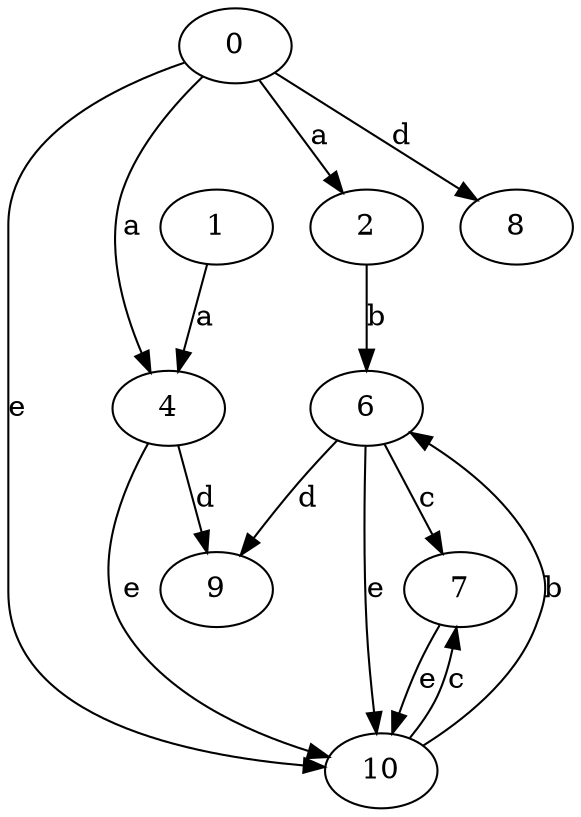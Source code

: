 strict digraph  {
2;
0;
1;
4;
6;
7;
8;
9;
10;
2 -> 6  [label=b];
0 -> 2  [label=a];
0 -> 4  [label=a];
0 -> 8  [label=d];
0 -> 10  [label=e];
1 -> 4  [label=a];
4 -> 9  [label=d];
4 -> 10  [label=e];
6 -> 7  [label=c];
6 -> 9  [label=d];
6 -> 10  [label=e];
7 -> 10  [label=e];
10 -> 6  [label=b];
10 -> 7  [label=c];
}
